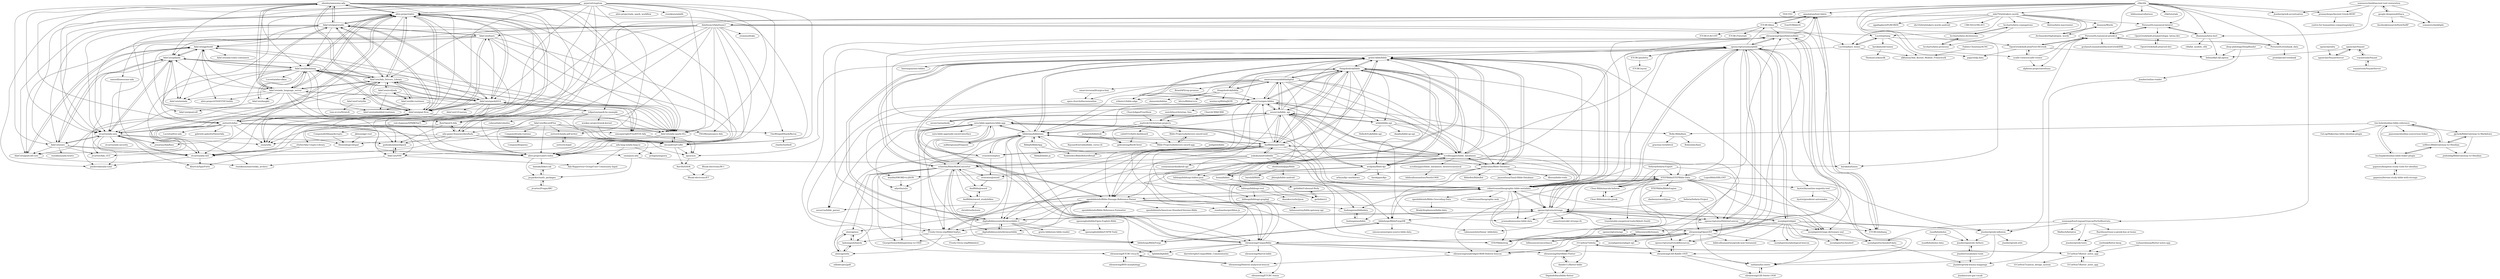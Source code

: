 digraph G {
"ohenley/awesome-ada" -> "alire-project/alire"
"ohenley/awesome-ada" -> "AdaCore/gnatstudio"
"ohenley/awesome-ada" -> "AdaCore/Ada_Drivers_Library"
"ohenley/awesome-ada" -> "AdaCore/ada_language_server"
"ohenley/awesome-ada" -> "zertovitch/hac"
"ohenley/awesome-ada" -> "tofgarion/spark-by-example"
"ohenley/awesome-ada" -> "AdaCore/gnat-llvm"
"ohenley/awesome-ada" -> "AdaCore/ada-spark-rfcs"
"ohenley/awesome-ada" -> "docandrew/CuBit"
"ohenley/awesome-ada" -> "stcarrez/ada-awa"
"ohenley/awesome-ada" -> "AdaCore/libadalang"
"ohenley/awesome-ada" -> "AdaCore/aws"
"ohenley/awesome-ada" -> "AdaCore/gtkada"
"ohenley/awesome-ada" -> "alire-project/alire-index"
"ohenley/awesome-ada" -> "AdaCore/spark2014"
"roshanrahman/flutter-notes-app" -> "31Carlton7/flutter_notes_app" ["e"=1]
"omarciovsena/abibliadigital" -> "thiagobodruk/biblia"
"omarciovsena/abibliadigital" -> "thiagobodruk/bible"
"omarciovsena/abibliadigital" -> "seven1m/bible_api"
"omarciovsena/abibliadigital" -> "seven1m/open-bibles"
"omarciovsena/abibliadigital" -> "rribeiro1/bible-edge"
"omarciovsena/abibliadigital" -> "scrollmapper/bible_databases"
"omarciovsena/abibliadigital" -> "open-church/diaconiaonline"
"omarciovsena/abibliadigital" -> "wldeh/bible-api"
"omarciovsena/abibliadigital" -> "omarciovsena/liturgica-font"
"omarciovsena/abibliadigital" -> "bibletime/bibletime"
"omarciovsena/abibliadigital" -> "aruljohn/Bible-kjv"
"omarciovsena/abibliadigital" -> "AndBible/and-bible"
"omarciovsena/abibliadigital" -> "gratis-bible/bible"
"omarciovsena/abibliadigital" -> "BrasilAPI/cep-promise" ["e"=1]
"omarciovsena/abibliadigital" -> "godlytalias/Bible-Database"
"scrollmapper/bible_databases" -> "godlytalias/Bible-Database"
"scrollmapper/bible_databases" -> "gratis-bible/bible"
"scrollmapper/bible_databases" -> "thiagobodruk/bible"
"scrollmapper/bible_databases" -> "scrollmapper/bible_databases_deuterocanonical"
"scrollmapper/bible_databases" -> "robertrouse/theographic-bible-metadata"
"scrollmapper/bible_databases" -> "seven1m/open-bibles"
"scrollmapper/bible_databases" -> "seven1m/bible_api"
"scrollmapper/bible_databases" -> "AndBible/and-bible"
"scrollmapper/bible_databases" -> "openbibleinfo/Bible-Passage-Reference-Parser"
"scrollmapper/bible_databases" -> "openscriptures/strongs"
"scrollmapper/bible_databases" -> "bibletime/bibletime"
"scrollmapper/bible_databases" -> "aruljohn/Bible-kjv"
"scrollmapper/bible_databases" -> "STEPBible/STEPBible-Data"
"scrollmapper/bible_databases" -> "eliranwong/UniqueBible"
"scrollmapper/bible_databases" -> "openscriptures/morphhb"
"cltk/cltk" -> "cltk/tutorials"
"cltk/cltk" -> "OpenGreekAndLatin/First1KGreek"
"cltk/cltk" -> "PerseusDL/canonical-greekLit"
"cltk/cltk" -> "dbamman/latin-bert"
"cltk/cltk" -> "PerseusDL/canonical-latinLit"
"cltk/cltk" -> "biblissima/collatinus"
"cltk/cltk" -> "pranaydeeps/Ancient-Greek-BERT"
"cltk/cltk" -> "papyri/idp.data"
"cltk/cltk" -> "PerseusDL/treebank_data"
"cltk/cltk" -> "scaife-viewer/scaife-viewer"
"cltk/cltk" -> "seumasjeltzz/LinguaeGraecaePerSeIllustrata"
"cltk/cltk" -> "jtauber/greek-accentuation"
"cltk/cltk" -> "TEIC/TEI" ["e"=1]
"cltk/cltk" -> "mk270/whitakers-words"
"cltk/cltk" -> "annotation/text-fabric"
"alire-project/alire" -> "alire-project/alire-index"
"alire-project/alire" -> "AdaCore/ada_language_server"
"alire-project/alire" -> "AdaCore/Ada_Drivers_Library"
"alire-project/alire" -> "AdaCore/gnat-llvm"
"alire-project/alire" -> "ohenley/awesome-ada"
"alire-project/alire" -> "AdaCore/gnatstudio"
"alire-project/alire" -> "AdaCore/ada-spark-rfcs"
"alire-project/alire" -> "stcarrez/ada-awa"
"alire-project/alire" -> "zertovitch/hac"
"alire-project/alire" -> "AdaCore/libadalang"
"alire-project/alire" -> "stcarrez/ada-util"
"alire-project/alire" -> "ada-game-framework/sdlada"
"alire-project/alire" -> "rod-chapman/SPARKNaCl"
"alire-project/alire" -> "onox/orka"
"alire-project/alire" -> "AdaCore/spark2014"
"thiagobodruk/biblia" -> "thiagobodruk/bible"
"thiagobodruk/biblia" -> "omarciovsena/abibliadigital"
"thiagobodruk/biblia" -> "wesleycsj/BibliaJSON"
"thiagobodruk/biblia" -> "damarals/biblias"
"thiagobodruk/biblia" -> "rribeiro1/bible-edge"
"thiagobodruk/biblia" -> "seven1m/open-bibles"
"thiagobodruk/biblia" -> "blivre/BibliaLivre"
"gratis-bible/bible" -> "openscriptures/morphhb"
"gratis-bible/bible" -> "scrollmapper/bible_databases"
"gratis-bible/bible" -> "robertrouse/theographic-bible-metadata"
"gratis-bible/bible" -> "schierlm/BibleMultiConverter"
"gratis-bible/bible" -> "liudongmiao/bibledata"
"gratis-bible/bible" -> "thiagobodruk/bible"
"gratis-bible/bible" -> "digitalbiblesociety/browserbible-3"
"gratis-bible/bible" -> "openbibleinfo/Bible-Passage-Reference-Parser"
"gratis-bible/bible" -> "honza/bibles"
"gratis-bible/bible" -> "seven1m/open-bibles"
"gratis-bible/bible" -> "bibletime/bibletime"
"gratis-bible/bible" -> "bzerangue/osis-bibles"
"gratis-bible/bible" -> "godlytalias/Bible-Database"
"gratis-bible/bible" -> "AndBible/and-bible"
"gratis-bible/bible" -> "morphgnt/strongs-dictionary-xml"
"getbible/Unbound-Biola" -> "getbible/v2"
"ETCBC/shebanq" -> "annotation/text-fabric"
"tofgarion/spark-by-example" -> "docandrew/CuBit"
"tofgarion/spark-by-example" -> "rod-chapman/SPARKNaCl"
"tofgarion/spark-by-example" -> "AdaCore/ada-spark-rfcs"
"tofgarion/spark-by-example" -> "cubesatlab/cubedos"
"tofgarion/spark-by-example" -> "wookey-project/ewok-kernel"
"tofgarion/spark-by-example" -> "alire-project/alire-index"
"tofgarion/spark-by-example" -> "AdaCore/spark2014"
"eliranwong/UniqueBible" -> "eliranwong/OpenHebrewBible"
"eliranwong/UniqueBible" -> "eliranwong/OpenGNT"
"eliranwong/UniqueBible" -> "eliranwong/unabridged-BDB-Hebrew-lexicon"
"eliranwong/UniqueBible" -> "eliranwong/LXX-Rahlfs-1935"
"eliranwong/UniqueBible" -> "eliranwong/Marvel.bible"
"eliranwong/UniqueBible" -> "eliranwong/DartBible-Flutter"
"eliranwong/UniqueBible" -> "STEPBible/STEPBible-Data"
"eliranwong/UniqueBible" -> "bpbible/bpbible"
"eliranwong/UniqueBible" -> "eliranwong/ETCBC-recycle"
"eliranwong/UniqueBible" -> "ezra-bible-app/ezra-bible-app"
"eliranwong/UniqueBible" -> "darrelwright/UniqueBible_Commentaries"
"eliranwong/UniqueBible" -> "eliranwong/ETCBC-remix"
"ada-game-framework/sdlada" -> "flyx/OpenGLAda"
"ada-game-framework/sdlada" -> "stcarrez/ada-util"
"ada-game-framework/sdlada" -> "godunko/adawebpack"
"ada-game-framework/sdlada" -> "onox/json-ada"
"ada-game-framework/sdlada" -> "alire-project/alire"
"ada-game-framework/sdlada" -> "ajxs/cxos"
"ada-game-framework/sdlada" -> "docandrew/CuBit"
"ada-game-framework/sdlada" -> "onox/orka"
"scaife-viewer/scaife-viewer" -> "OpenGreekAndLatin/First1KGreek"
"scaife-viewer/scaife-viewer" -> "PerseusDL/canonical-greekLit"
"scaife-viewer/scaife-viewer" -> "alpheios-project/arethusa"
"seumasjeltzz/LinguaeGraecaePerSeIllustrata" -> "Mallioch/hetairos"
"seumasjeltzz/LinguaeGraecaePerSeIllustrata" -> "jtauber/greek-texts"
"seumasjeltzz/LinguaeGraecaePerSeIllustrata" -> "jtauber/greek-inflexion"
"seumasjeltzz/LinguaeGraecaePerSeIllustrata" -> "fhardison/rouse-a-greek-boy-at-home"
"seumasjeltzz/LinguaeGraecaePerSeIllustrata" -> "morphgnt/tischendorf-data"
"honza/bibles" -> "gratis-bible/bible"
"honza/bibles" -> "liudongmiao/bibledata"
"honza/bibles" -> "getbible/Unbound-Biola"
"seven1m/onebody" -> "seven1m/bible_api" ["e"=1]
"seven1m/onebody" -> "seven1m/open-bibles" ["e"=1]
"liudongmiao/bibledata" -> "liudongmiao/bible"
"Freely-Given-org/BibleOrgSys" -> "Freely-Given-org/Biblelator"
"Freely-Given-org/BibleOrgSys" -> "kahunapule/haiola"
"Freely-Given-org/BibleOrgSys" -> "ubsicap/usfm"
"Freely-Given-org/BibleOrgSys" -> "robertrouse/theographic-bible-metadata"
"STEPBible/BibleEngine" -> "STEPBible/step"
"STEPBible/BibleEngine" -> "danbenn/sword2json"
"jtauber/apostolic-fathers" -> "jtauber/vocabulary-tools"
"AdaCore/gnatcoll-core" -> "AdaCore/gprbuild"
"AdaCore/gnatcoll-core" -> "reznikmm/matreshka_archive"
"Componolit/ada-runtime" -> "Componolit/gneiss"
"AdaCore/ada-spark-rfcs" -> "docandrew/CuBit"
"AdaCore/ada-spark-rfcs" -> "alire-project/alire-index"
"morphgnt/sblgnt" -> "morphgnt/strongs-dictionary-xml"
"morphgnt/sblgnt" -> "openscriptures/morphhb"
"morphgnt/sblgnt" -> "morphgnt/morphological-lexicon"
"morphgnt/sblgnt" -> "morphgnt/tischendorf"
"morphgnt/sblgnt" -> "jtauber/greek-inflexion"
"morphgnt/sblgnt" -> "billmounce/dictionary"
"morphgnt/sblgnt" -> "biblicalhumanities/greek-new-testament"
"morphgnt/sblgnt" -> "eliranwong/OpenGNT"
"morphgnt/sblgnt" -> "jtauber/apostolic-fathers"
"morphgnt/sblgnt" -> "openscriptures/strongs"
"morphgnt/sblgnt" -> "morphgnt/tischendorf-data"
"morphgnt/sblgnt" -> "nathans/lxx-swete"
"Lucretia/tamp" -> "Lucretia/bare_bones"
"Lucretia/tamp" -> "karakalo/lumen"
"Lucretia/tamp" -> "alkhimey/Ada_Kernel_Module_Framework"
"Lucretia/tamp" -> "karakalo/old-lumen"
"STEPBible/STEPBible-Data" -> "STEPBible/step"
"STEPBible/STEPBible-Data" -> "Clear-Bible/macula-hebrew"
"STEPBible/STEPBible-Data" -> "STEPBible/BibleEngine"
"STEPBible/STEPBible-Data" -> "ETCBC/shebanq"
"STEPBible/STEPBible-Data" -> "eliranwong/OpenHebrewBible"
"STEPBible/STEPBible-Data" -> "robertrouse/theographic-bible-metadata"
"STEPBible/STEPBible-Data" -> "eliranwong/OpenGNT"
"STEPBible/STEPBible-Data" -> "eliranwong/unabridged-BDB-Hebrew-lexicon"
"STEPBible/STEPBible-Data" -> "translatable-exegetical-tools/Abbott-Smith"
"STEPBible/STEPBible-Data" -> "morphgnt/strongs-dictionary-xml"
"STEPBible/STEPBible-Data" -> "jcuenod/awesome-bible-data"
"STEPBible/STEPBible-Data" -> "byztxt/byzantine-majority-text"
"wasdin/SWORD-to-JSON" -> "adyeths/u2o"
"eliranwong/OpenGNT" -> "eliranwong/OpenHebrewBible"
"eliranwong/OpenGNT" -> "eliranwong/LXX-Rahlfs-1935"
"eliranwong/OpenGNT" -> "eliranwong/unabridged-BDB-Hebrew-lexicon"
"eliranwong/OpenGNT" -> "openscriptures/GreekResources"
"eliranwong/OpenGNT" -> "eliranwong/UniqueBible"
"eliranwong/OpenGNT" -> "biblicalhumanities/greek-new-testament"
"eliranwong/OpenGNT" -> "morphgnt/morphgnt-api"
"eliranwong/OpenGNT" -> "morphgnt/morphological-lexicon"
"eliranwong/OpenGNT" -> "STEPBible/step"
"eliranwong/OpenGNT" -> "nathans/lxx-swete"
"eliranwong/OpenHebrewBible" -> "eliranwong/OpenGNT"
"eliranwong/OpenHebrewBible" -> "eliranwong/unabridged-BDB-Hebrew-lexicon"
"eliranwong/OpenHebrewBible" -> "eliranwong/LXX-Rahlfs-1935"
"eliranwong/OpenHebrewBible" -> "openscriptures/morphhb"
"eliranwong/OpenHebrewBible" -> "annotation/text-fabric"
"eliranwong/OpenHebrewBible" -> "eliranwong/ETCBC-recycle"
"BibleJS/BibleApp" -> "bibletime/bibletime"
"BibleJS/BibleApp" -> "BibleJS/bible.js"
"BibleJS/BibleApp" -> "funbeedev/BibleBeforeBread"
"AdaCore/RecordFlux" -> "TNO/Renaissance-Ada"
"AdaCore/RecordFlux" -> "AdaCore/ada-spark-rfcs"
"AdaCore/RecordFlux" -> "alire-project/alire-index"
"AdaCore/RecordFlux" -> "HeisenbugLtd/spat"
"AdaCore/RecordFlux" -> "Componolit/ada-runtime"
"AdaCore/RecordFlux" -> "zertovitch/ada-pdf-writer"
"AdaCore/RecordFlux" -> "docandrew/CuBit"
"wookey-project/ewok-kernel" -> "ajxs/cxos"
"ajxs/cxos" -> "RavSS/HAVK"
"ETCBC/bhsa" -> "annotation/text-fabric"
"ETCBC/bhsa" -> "ETCBC/shebanq"
"ETCBC/bhsa" -> "eliranwong/OpenHebrewBible"
"ETCBC/bhsa" -> "ETCBC/CACCHT"
"ETCBC/bhsa" -> "ETCBC/Tutorials"
"digitalbiblesociety/browserbible-3" -> "digitalbiblesociety/browserbible"
"digitalbiblesociety/browserbible-3" -> "schierlm/BibleMultiConverter"
"digitalbiblesociety/browserbible-3" -> "openscriptures/strongs"
"digitalbiblesociety/browserbible-3" -> "Freely-Given-org/BibleOrgSys"
"digitalbiblesociety/browserbible-3" -> "gratis-bible/bible"
"digitalbiblesociety/browserbible-3" -> "openenglishbible/USFM-Tools"
"digitalbiblesociety/browserbible-3" -> "openscriptures/morphhb"
"digitalbiblesociety/browserbible-3" -> "bibleforge/BibleForge"
"digitalbiblesociety/browserbible-3" -> "gratis-bible/osis-bible-reader"
"ezra-bible-app/ezra-bible-app" -> "crosswire/xiphos"
"ezra-bible-app/ezra-bible-app" -> "bibletime/bibletime"
"ezra-bible-app/ezra-bible-app" -> "bpbible/bpbible"
"ezra-bible-app/ezra-bible-app" -> "eliranwong/UniqueBible"
"ezra-bible-app/ezra-bible-app" -> "STEPBible/step"
"ezra-bible-app/ezra-bible-app" -> "ezra-bible-app/node-sword-interface"
"ezra-bible-app/ezra-bible-app" -> "AndBible/and-bible"
"ezra-bible-app/ezra-bible-app" -> "mdbergmann/Eloquent"
"ezra-bible-app/ezra-bible-app" -> "adyeths/u2o"
"ezra-bible-app/ezra-bible-app" -> "schierlm/BibleMultiConverter"
"ezra-bible-app/ezra-bible-app" -> "robertrouse/theographic-bible-metadata"
"ezra-bible-app/ezra-bible-app" -> "digitalbiblesociety/browserbible"
"ezra-bible-app/ezra-bible-app" -> "Bible-Projects/believers-sword-app"
"dander11/flutter-bible" -> "Digolodollarz/bible-flutter"
"dander11/flutter-bible" -> "eliranwong/DartBible-Flutter"
"scrollmapper/bible_databases_deuterocanonical" -> "biblicalhumanities/Nestle1904"
"alire-project/alire-index" -> "damaki/libkeccak"
"alire-project/alire-index" -> "jscparker/math_packages"
"RavSS/HAVK" -> "Blunk-electronic/ET"
"AdaCore/learn" -> "AdaCore/gnatcoll-core"
"AdaCore/learn" -> "AdaCore/gnat-llvm"
"AdaCore/learn" -> "docandrew/CuBit"
"AdaCore/learn" -> "AdaCore/gnatstudio"
"AdaCore/learn" -> "alire-project/alire-index"
"AdaCore/learn" -> "AdaCore/gprbuild"
"AdaCore/learn" -> "AdaCore/ada-spark-rfcs"
"AdaCore/learn" -> "stcarrez/ada-awa"
"omarciovsena/liturgica-font" -> "open-church/diaconiaonline"
"eliranwong/Marvel.bible" -> "eliranwong/Hebrew-analytical-lexicon"
"AndBible/jsword" -> "AndBible/sword_studybibles"
"OpenGreekAndLatin/csel-dev" -> "OpenGreekAndLatin/patrologia_latina-dev"
"eliranwong/unabridged-BDB-Hebrew-lexicon" -> "eliranwong/Hebrew-analytical-lexicon"
"jtauber/vocabulary-tools" -> "jtauber/apostolic-fathers"
"jtauber/vocabulary-tools" -> "jtauber/greek-lemma-mappings"
"billmounce/dictionary" -> "billmounce/concordance"
"ETCBC/peshitta" -> "ETCBC/syrnt"
"jscparker/math_packages" -> "damaki/libkeccak"
"jscparker/math_packages" -> "jrcarter/PragmARC"
"billmounce/concordance" -> "billmounce/dictionary"
"karakalo/old-lumen" -> "ThomasLocke/yolk"
"Componolit/libsparkcrypto" -> "HeisenbugLtd/spat"
"Sefaria/Sefaria-Project" -> "openscriptures/strongs" ["e"=1]
"Sefaria/Sefaria-Project" -> "openscriptures/HebrewLexicon" ["e"=1]
"seven1m/bible_api" -> "seven1m/open-bibles"
"seven1m/bible_api" -> "wldeh/bible-api"
"seven1m/bible_api" -> "thiagobodruk/bible"
"seven1m/bible_api" -> "omarciovsena/abibliadigital"
"seven1m/bible_api" -> "scrollmapper/bible_databases"
"seven1m/bible_api" -> "aruljohn/Bible-kjv"
"seven1m/bible_api" -> "gratis-bible/bible"
"seven1m/bible_api" -> "bibletime/bibletime"
"seven1m/bible_api" -> "AndBible/and-bible"
"seven1m/bible_api" -> "openbibleinfo/Bible-Passage-Reference-Parser"
"seven1m/bible_api" -> "seven1m/onebody" ["e"=1]
"seven1m/bible_api" -> "seven1m/bible_parser"
"seven1m/bible_api" -> "godlytalias/Bible-Database"
"seven1m/bible_api" -> "ezra-bible-app/ezra-bible-app"
"seven1m/bible_api" -> "getbible/v2"
"OpenGreekAndLatin/patrologia_latina-dev" -> "OpenGreekAndLatin/csel-dev"
"AdaCore/VSS" -> "reznikmm/matreshka_archive"
"AdaCore/VSS" -> "godunko/adawebpack"
"AdaCore/VSS" -> "Ada-Rapporteur-Group/User-Community-Input"
"bibletime/bibletime" -> "crosswire/xiphos"
"bibletime/bibletime" -> "AndBible/and-bible"
"bibletime/bibletime" -> "ezra-bible-app/ezra-bible-app"
"bibletime/bibletime" -> "gratis-bible/bible"
"bibletime/bibletime" -> "mdbergmann/Eloquent"
"bibletime/bibletime" -> "bpbible/bpbible"
"bibletime/bibletime" -> "digitalbiblesociety/browserbible-3"
"bibletime/bibletime" -> "robertrouse/theographic-bible-metadata"
"bibletime/bibletime" -> "Freely-Given-org/BibleOrgSys"
"bibletime/bibletime" -> "BibleJS/BibleApp"
"bibletime/bibletime" -> "eliranwong/UniqueBible"
"bibletime/bibletime" -> "Bible-Projects/believers-sword-app"
"bibletime/bibletime" -> "openscriptures/morphhb"
"bibletime/bibletime" -> "bibleforge/BibleForge"
"bibletime/bibletime" -> "schierlm/BibleMultiConverter"
"openbibleinfo/Bible-Passage-Reference-Parser" -> "openbibleinfo/Bible-Reference-Formatter"
"openbibleinfo/Bible-Passage-Reference-Parser" -> "Freely-Given-org/BibleOrgSys"
"openbibleinfo/Bible-Passage-Reference-Parser" -> "digitalbiblesociety/browserbible"
"openbibleinfo/Bible-Passage-Reference-Parser" -> "liudongmiao/bibledata"
"openbibleinfo/Bible-Passage-Reference-Parser" -> "seven1m/bible_parser"
"openbibleinfo/Bible-Passage-Reference-Parser" -> "STEPBible/step"
"openbibleinfo/Bible-Passage-Reference-Parser" -> "gratis-bible/bible"
"openbibleinfo/Bible-Passage-Reference-Parser" -> "robertrouse/theographic-bible-metadata"
"openbibleinfo/Bible-Passage-Reference-Parser" -> "openbibleinfo/American-Standard-Version-Bible"
"openbibleinfo/Bible-Passage-Reference-Parser" -> "digitalbiblesociety/browserbible-3"
"openbibleinfo/Bible-Passage-Reference-Parser" -> "renehamburger/blinx.js"
"openbibleinfo/Bible-Passage-Reference-Parser" -> "openscriptures/strongs"
"openbibleinfo/Bible-Passage-Reference-Parser" -> "eliranwong/UniqueBible"
"openbibleinfo/Bible-Passage-Reference-Parser" -> "ubsicap/usx"
"AndBible/and-bible" -> "bibletime/bibletime"
"AndBible/and-bible" -> "yukuku/androidbible"
"AndBible/and-bible" -> "ezra-bible-app/ezra-bible-app"
"AndBible/and-bible" -> "gratis-bible/bible"
"AndBible/and-bible" -> "crosswire/xiphos"
"AndBible/and-bible" -> "scrollmapper/bible_databases"
"AndBible/and-bible" -> "crosswire/jsword"
"AndBible/and-bible" -> "thiagobodruk/bible"
"AndBible/and-bible" -> "digitalbiblesociety/browserbible-3"
"AndBible/and-bible" -> "schierlm/BibleMultiConverter"
"AndBible/and-bible" -> "robertrouse/theographic-bible-metadata"
"AndBible/and-bible" -> "seven1m/bible_api"
"AndBible/and-bible" -> "seven1m/open-bibles"
"AndBible/and-bible" -> "eliranwong/UniqueBible"
"AndBible/and-bible" -> "openbibleinfo/Bible-Passage-Reference-Parser"
"AdaCore/gnat-llvm" -> "godunko/adawebpack"
"AdaCore/gnat-llvm" -> "AdaCore/ada-spark-rfcs"
"AdaCore/gnat-llvm" -> "alire-project/alire"
"AdaCore/gnat-llvm" -> "docandrew/CuBit"
"AdaCore/gnat-llvm" -> "AdaCore/Ada_Drivers_Library"
"AdaCore/gnat-llvm" -> "stcarrez/ada-util"
"AdaCore/gnat-llvm" -> "AdaCore/libadalang"
"AdaCore/gnat-llvm" -> "onox/orka"
"AdaCore/gnat-llvm" -> "stcarrez/ada-awa"
"AdaCore/gnat-llvm" -> "zertovitch/hac"
"AdaCore/gnat-llvm" -> "alire-project/alire-index"
"AdaCore/gnat-llvm" -> "AdaCore/learn"
"AdaCore/gnat-llvm" -> "AdaCore/gnatstudio"
"AdaCore/gnat-llvm" -> "AdaCore/gtkada"
"AdaCore/gnat-llvm" -> "AdaCore/gnatcoll-core"
"docandrew/CuBit" -> "ajxs/cxos"
"docandrew/CuBit" -> "AdaCore/ada-spark-rfcs"
"docandrew/CuBit" -> "alire-project/alire-index"
"docandrew/CuBit" -> "RavSS/HAVK"
"jgclark/BibleGateway-to-Markdown" -> "selfire1/BibleGateway-to-Obsidian"
"jgclark/BibleGateway-to-Markdown" -> "joebuhlig/BibleGateway-to-Obsidian"
"dsanson/Words" -> "ArchimedesDigital/open_words"
"sgsinclair/Voyant" -> "sgsinclair/VoyantServer"
"sgsinclair/Voyant" -> "voyanttools/Voyant"
"sgsinclair/Voyant" -> "helmadik/LSJLogeion"
"ArchimedesDigital/open_words" -> "dsanson/Words"
"xinthink/flutter-keep" -> "31Carlton7/flutter_notes_app" ["e"=1]
"digitalbiblesociety/browserbible" -> "digitalbiblesociety/browserbible-3"
"digitalbiblesociety/browserbible" -> "bibleforge/BibleForge"
"digitalbiblesociety/browserbible" -> "GeorgeDewar/biblegateway-to-OSIS"
"bibleapi/bibleapi-bibles-json" -> "bibleapi/bibleapi-rest"
"bibleapi/bibleapi-bibles-json" -> "bibleapi/bibleapi-graphql"
"sgsinclair/VoyantServer" -> "sgsinclair/Voyant"
"getbible/v2" -> "getbible/Unbound-Biola"
"aruljohn/Bible-kjv" -> "thiagobodruk/bible"
"aruljohn/Bible-kjv" -> "farskipper/kjv"
"aruljohn/Bible-kjv" -> "bibleapi/bibleapi-bibles-json"
"aruljohn/Bible-kjv" -> "scrollmapper/bible_databases"
"aruljohn/Bible-kjv" -> "arleym/kjv-markdown"
"aruljohn/Bible-kjv" -> "honza/bibles"
"aruljohn/Bible-kjv" -> "seven1m/bible_api"
"PerseusDL/treebank_data" -> "PerseusDL/canonical-greekLit"
"PerseusDL/treebank_data" -> "proiel/proiel-treebank"
"fhardison/rouse-a-greek-boy-at-home" -> "jtauber/greek-texts"
"rod-chapman/SPARKNaCl" -> "HeisenbugLtd/spat"
"rod-chapman/SPARKNaCl" -> "alire-project/alire-index"
"rod-chapman/SPARKNaCl" -> "Componolit/libsparkcrypto"
"sgsinclair/alta" -> "sgsinclair/VoyantServer" ["e"=1]
"zertovitch/hac" -> "OneWingedShark/Byron"
"zertovitch/hac" -> "Lucretia/free-ada"
"zertovitch/hac" -> "docandrew/CuBit"
"zertovitch/hac" -> "onox/orka"
"zertovitch/hac" -> "AdaCore/gnat-llvm"
"zertovitch/hac" -> "alire-project/alire-index"
"zertovitch/hac" -> "alire-project/alire"
"zertovitch/hac" -> "jrcarter/Ada_GUI"
"zertovitch/hac" -> "AdaCore/ada-spark-rfcs"
"zertovitch/hac" -> "stcarrez/ada-awa"
"zertovitch/hac" -> "gabriele-galeotti/SweetAda"
"zertovitch/hac" -> "simonjwright/FreeRTOS-Ada"
"zertovitch/hac" -> "reznikmm/matreshka_archive"
"zertovitch/hac" -> "jrmarino/AdaBase"
"stcarrez/ada-util" -> "stcarrez/ada-awa"
"stcarrez/ada-util" -> "pmderodat/ada-toml"
"stcarrez/ada-util" -> "kburtch/SparForte"
"stcarrez/ada-awa" -> "stcarrez/ada-util"
"stcarrez/ada-awa" -> "stcarrez/ada-security"
"stcarrez/ada-awa" -> "pmderodat/ada-toml"
"stcarrez/ada-awa" -> "onox/orka"
"stcarrez/ada-awa" -> "AdaCore/aws"
"stcarrez/ada-awa" -> "jrcarter/Ada_GUI"
"stcarrez/ada-awa" -> "kburtch/SparForte"
"stcarrez/ada-awa" -> "jrmarino/AdaBase"
"stcarrez/ada-awa" -> "godunko/adawebpack"
"stcarrez/ada-awa" -> "AdaCore/gtkada"
"bibleapi/bibleapi-rest" -> "bibleapi/bibleapi-graphql"
"bibleapi/bibleapi-rest" -> "rkazakov/usfm2json"
"zertovitch/ada-pdf-writer" -> "zertovitch/gid"
"zertovitch/gid" -> "zertovitch/ada-pdf-writer"
"godunko/adawebpack" -> "AdaCore/VSS"
"cforler/Ada-Crypto-Library" -> "stcarrez/ada-util"
"cforler/Ada-Crypto-Library" -> "kburtch/SparForte"
"sommerschield/ancient-text-restoration" -> "dbamman/latin-bert"
"sommerschield/ancient-text-restoration" -> "jtauber/greek-accentuation"
"sommerschield/ancient-text-restoration" -> "sommerschield/iphi"
"sommerschield/ancient-text-restoration" -> "google-deepmind/ithaca"
"sommerschield/ancient-text-restoration" -> "pranaydeeps/Ancient-Greek-BERT"
"eliranwong/DartBible-Flutter" -> "dander11/flutter-bible"
"eliranwong/DartBible-Flutter" -> "Digolodollarz/bible-flutter"
"joshpetit/biblehub" -> "gideontong/Bot4Christ"
"joshpetit/biblehub" -> "RaynardGerraldo/bible_verse-cli"
"dbamman/latin-bert" -> "PerseusDL/canonical-latinLit"
"dbamman/latin-bert" -> "cltk/lat_models_cltk"
"dbamman/latin-bert" -> "helmadik/LSJLogeion"
"seven1m/open-bibles" -> "seven1m/bible_api"
"seven1m/open-bibles" -> "seven1m/bible_parser"
"seven1m/open-bibles" -> "gratis-bible/bible"
"seven1m/open-bibles" -> "scrollmapper/bible_databases"
"seven1m/open-bibles" -> "openbibleinfo/Bible-Passage-Reference-Parser"
"seven1m/open-bibles" -> "meichthys/christian_foss"
"seven1m/open-bibles" -> "eliranwong/UniqueBible"
"seven1m/open-bibles" -> "robertrouse/theographic-bible-metadata"
"seven1m/open-bibles" -> "thiagobodruk/bible"
"seven1m/open-bibles" -> "jcuenod/awesome-bible-data"
"seven1m/open-bibles" -> "omarciovsena/abibliadigital"
"seven1m/open-bibles" -> "wasdin/SWORD-to-JSON"
"seven1m/open-bibles" -> "getbible/v2"
"seven1m/open-bibles" -> "bibletime/bibletime"
"seven1m/open-bibles" -> "Freely-Given-org/BibleOrgSys"
"voyanttools/VoyantServer" -> "voyanttools/Voyant"
"ChurchCRM/CRM" -> "mattrob33/christian-projects" ["e"=1]
"PerseusDL/canonical-greekLit" -> "OpenGreekAndLatin/First1KGreek"
"PerseusDL/canonical-greekLit" -> "PerseusDL/canonical-latinLit"
"PerseusDL/canonical-greekLit" -> "PerseusDL/treebank_data"
"PerseusDL/canonical-greekLit" -> "jtauber/greek-inflexion"
"PerseusDL/canonical-greekLit" -> "gcelano/LemmatizedAncientGreekXML"
"PerseusDL/canonical-greekLit" -> "alpheios-project/arethusa"
"selfire1/BibleGateway-to-Obsidian" -> "jgclark/BibleGateway-to-Markdown"
"selfire1/BibleGateway-to-Obsidian" -> "kuchejak/obsidian-bible-linker-plugin"
"selfire1/BibleGateway-to-Obsidian" -> "tim-hub/obsidian-bible-reference"
"selfire1/BibleGateway-to-Obsidian" -> "joebuhlig/BibleGateway-to-Obsidian"
"ChurchApps/FreeShow" -> "mattrob33/christian-projects" ["e"=1]
"schierlm/BibleMultiConverter" -> "kahunapule/haiola"
"schierlm/BibleMultiConverter" -> "crosswire/jsword"
"schierlm/BibleMultiConverter" -> "GeorgeDewar/biblegateway-to-OSIS"
"schierlm/BibleMultiConverter" -> "adyeths/u2o"
"schierlm/BibleMultiConverter" -> "digitalbiblesociety/browserbible-3"
"schierlm/BibleMultiConverter" -> "ubsicap/usx"
"schierlm/BibleMultiConverter" -> "ubsicap/usfm"
"schierlm/BibleMultiConverter" -> "Freely-Given-org/BibleOrgSys"
"schierlm/BibleMultiConverter" -> "gratis-bible/bible"
"schierlm/BibleMultiConverter" -> "AndBible/jsword"
"schierlm/BibleMultiConverter" -> "STEPBible/STEPBible-Data"
"schierlm/BibleMultiConverter" -> "AndBible/sword_studybibles"
"voyanttools/Voyant" -> "voyanttools/VoyantServer"
"voyanttools/Voyant" -> "sgsinclair/Voyant"
"31Carlton7/elisha" -> "dander11/flutter-bible"
"31Carlton7/elisha" -> "eliranwong/DartBible-Flutter"
"31Carlton7/elisha" -> "31Carlton7/flutter_notes_app"
"pyjarrett/septum" -> "alire-project/alire"
"pyjarrett/septum" -> "alire-project/ada_spark_workflow"
"pyjarrett/septum" -> "alire-project/alire-index"
"pyjarrett/septum" -> "stcarrez/ada-util"
"pyjarrett/septum" -> "AdaCore/ada-spark-rfcs"
"pyjarrett/septum" -> "zertovitch/hac"
"pyjarrett/septum" -> "AdaCore/gnat-llvm"
"pyjarrett/septum" -> "onox/orka"
"pyjarrett/septum" -> "zertovitch/ada-pdf-writer"
"pyjarrett/septum" -> "pmderodat/ada-toml"
"pyjarrett/septum" -> "docandrew/CuBit"
"pyjarrett/septum" -> "stcarrez/ada-awa"
"pyjarrett/septum" -> "reznikmm/adalib"
"pyjarrett/septum" -> "ada-game-framework/sdlada"
"pyjarrett/septum" -> "TNO/Renaissance-Ada"
"mk270/whitakers-words" -> "ArchimedesDigital/open_words"
"mk270/whitakers-words" -> "dsanson/Words"
"mk270/whitakers-words" -> "sjgallagher2/PyWORDS"
"mk270/whitakers-words" -> "Lucretia/tamp"
"mk270/whitakers-words" -> "ids1024/whitakers-words-android"
"mk270/whitakers-words" -> "flyx/OpenGLAda"
"mk270/whitakers-words" -> "CIRCSE/LEMLAT3"
"mk270/whitakers-words" -> "Alatius/latin-macronizer"
"mk270/whitakers-words" -> "AdaDoom3/AdaDoom3"
"mk270/whitakers-words" -> "bccharts/latin-conjugations"
"mk270/whitakers-words" -> "PerseusDL/canonical-latinLit"
"mk270/whitakers-words" -> "Lucretia/bare_bones"
"mk270/whitakers-words" -> "stcarrez/ada-util"
"Bible-Projects/believers-sword-app" -> "Bible-Projects/believers-sword-next"
"flyx/OpenGLAda" -> "godunko/adawebpack"
"flyx/OpenGLAda" -> "ada-game-framework/sdlada"
"flyx/OpenGLAda" -> "onox/orka"
"robertrouse/theographic-bible-metadata" -> "Freely-Given-org/BibleOrgSys"
"robertrouse/theographic-bible-metadata" -> "robertrouse/theographic-web"
"robertrouse/theographic-bible-metadata" -> "STEPBible/STEPBible-Data"
"robertrouse/theographic-bible-metadata" -> "openscriptures/strongs"
"robertrouse/theographic-bible-metadata" -> "gratis-bible/bible"
"robertrouse/theographic-bible-metadata" -> "bibleforge/BibleForgeDB"
"robertrouse/theographic-bible-metadata" -> "STEPBible/step"
"robertrouse/theographic-bible-metadata" -> "openbibleinfo/Bible-Geocoding-Data"
"robertrouse/theographic-bible-metadata" -> "openscriptures/HebrewLexicon"
"robertrouse/theographic-bible-metadata" -> "openscriptures/morphhb"
"robertrouse/theographic-bible-metadata" -> "openbibleinfo/Bible-Passage-Reference-Parser"
"robertrouse/theographic-bible-metadata" -> "eliranwong/OpenGNT"
"robertrouse/theographic-bible-metadata" -> "schierlm/BibleMultiConverter"
"robertrouse/theographic-bible-metadata" -> "eliranwong/OpenHebrewBible"
"robertrouse/theographic-bible-metadata" -> "jcuenod/awesome-bible-data"
"31Carlton7/flutter_news_app" -> "31Carlton7/flutter_notes_app"
"31Carlton7/flutter_notes_app" -> "31Carlton7/flutter_news_app"
"31Carlton7/flutter_notes_app" -> "31Carlton7/elisha"
"31Carlton7/flutter_notes_app" -> "31Carlton7/canton_design_system"
"PerseusDL/canonical-latinLit" -> "PerseusDL/canonical-greekLit"
"PerseusDL/canonical-latinLit" -> "OpenGreekAndLatin/patrologia_latina-dev"
"PerseusDL/canonical-latinLit" -> "dbamman/latin-bert"
"joshpetit/bible" -> "funbeedev/BibleBeforeBread"
"crosswire/jsword" -> "AndBible/jsword"
"kahunapule/haiola" -> "ubsicap/usfm"
"kahunapule/haiola" -> "ubsicap/usx"
"AndBible/sword_studybibles" -> "AndBible/jsword"
"AndBible/sword_studybibles" -> "chrislit/usfm2osis"
"openscriptures/morphhb" -> "openscriptures/HebrewLexicon"
"openscriptures/morphhb" -> "eliranwong/OpenHebrewBible"
"openscriptures/morphhb" -> "openscriptures/strongs"
"openscriptures/morphhb" -> "morphgnt/strongs-dictionary-xml"
"openscriptures/morphhb" -> "openscriptures/GreekResources"
"openscriptures/morphhb" -> "morphgnt/sblgnt"
"openscriptures/morphhb" -> "ETCBC/bhsa"
"openscriptures/morphhb" -> "eliranwong/OpenGNT"
"openscriptures/morphhb" -> "annotation/text-fabric"
"openscriptures/morphhb" -> "bibleforge/BibleForgeDB"
"openscriptures/morphhb" -> "eliranwong/unabridged-BDB-Hebrew-lexicon"
"openscriptures/morphhb" -> "gratis-bible/bible"
"openscriptures/morphhb" -> "byztxt/byzantine-majority-text"
"openscriptures/morphhb" -> "STEPBible/STEPBible-Data"
"openscriptures/morphhb" -> "ETCBC/peshitta"
"thiagobodruk/bible" -> "thiagobodruk/biblia"
"thiagobodruk/bible" -> "aruljohn/Bible-kjv"
"thiagobodruk/bible" -> "scrollmapper/bible_databases"
"thiagobodruk/bible" -> "gratis-bible/bible"
"thiagobodruk/bible" -> "omarciovsena/abibliadigital"
"thiagobodruk/bible" -> "seven1m/bible_api"
"thiagobodruk/bible" -> "seven1m/open-bibles"
"thiagobodruk/bible" -> "godlytalias/Bible-Database"
"thiagobodruk/bible" -> "AndBible/and-bible"
"thiagobodruk/bible" -> "bibleapi/bibleapi-bibles-json"
"thiagobodruk/bible" -> "honza/bibles"
"thiagobodruk/bible" -> "robertrouse/theographic-bible-metadata"
"thiagobodruk/bible" -> "wldeh/bible-api"
"thiagobodruk/bible" -> "openbibleinfo/Bible-Passage-Reference-Parser"
"thiagobodruk/bible" -> "bibletime/bibletime"
"Sefaria/Sefaria-Export" -> "openscriptures/strongs" ["e"=1]
"Sefaria/Sefaria-Export" -> "Clear-Bible/macula-hebrew" ["e"=1]
"Sefaria/Sefaria-Export" -> "openscriptures/HebrewLexicon" ["e"=1]
"Sefaria/Sefaria-Export" -> "STEPBible/STEPBible-Data" ["e"=1]
"obedtandadjaja/Bible" -> "barnhill/Bible"
"obedtandadjaja/Bible" -> "jblough/bible-android"
"google-deepmind/ithaca" -> "sommerschield/ancient-text-restoration"
"google-deepmind/ithaca" -> "sommerschield/iphi"
"google-deepmind/ithaca" -> "facebookresearch/StyleNeRF" ["e"=1]
"mattrob33/christian-projects" -> "meichthys/christian_foss"
"mattrob33/christian-projects" -> "joshpetit/biblehub"
"mattrob33/christian-projects" -> "Bible-Projects/believers-sword-next"
"mattrob33/christian-projects" -> "gideontong/Bot4Christ"
"mattrob33/christian-projects" -> "caleb531/faith-dashboard"
"godlytalias/Bible-Database" -> "scrollmapper/bible_databases"
"godlytalias/Bible-Database" -> "bibleforge/BibleForgeDB"
"godlytalias/Bible-Database" -> "gratis-bible/bible"
"godlytalias/Bible-Database" -> "robertrouse/theographic-bible-metadata"
"godlytalias/Bible-Database" -> "BibleBot/BibleBot"
"godlytalias/Bible-Database" -> "wasdin/SWORD-to-JSON"
"godlytalias/Bible-Database" -> "thiagobodruk/bible"
"godlytalias/Bible-Database" -> "jayarathina/Tamil-Bible-Database"
"godlytalias/Bible-Database" -> "dborza/bible-tools"
"godlytalias/Bible-Database" -> "bibleforge/BibleForge"
"Lucretia/bare_bones" -> "Lucretia/tamp"
"Lucretia/bare_bones" -> "ajxs/cxos"
"Lucretia/bare_bones" -> "alkhimey/Ada_Kernel_Module_Framework"
"Lucretia/bare_bones" -> "karakalo/lumen"
"liudongmiao/bible" -> "liudongmiao/bibledata"
"ryanfb/loebolus" -> "ryanfb/loebolus-data"
"ryanfb/loebolus" -> "jtauber/apostolic-fathers"
"pranaydeeps/Ancient-Greek-BERT" -> "centre-for-humanities-computing/odyCy"
"tim-hub/obsidian-bible-reference" -> "kuchejak/obsidian-bible-linker-plugin"
"tim-hub/obsidian-bible-reference" -> "selfire1/BibleGateway-to-Obsidian"
"tim-hub/obsidian-bible-reference" -> "Bolls-Bible/bain"
"tim-hub/obsidian-bible-reference" -> "GsLogiMaker/my-bible-obsidian-plugin"
"tim-hub/obsidian-bible-reference" -> "jgclark/BibleGateway-to-Markdown"
"tim-hub/obsidian-bible-reference" -> "jaanonim/obsidian-youversion-linker"
"AdaCore/gtkada" -> "AdaCore/xmlada"
"AdaCore/gtkada" -> "stcarrez/ada-awa"
"AdaCore/gtkada" -> "godunko/adawebpack"
"AdaCore/gtkada" -> "AdaCore/gprbuild"
"AdaCore/gtkada" -> "AdaCore/aws"
"AdaCore/gtkada" -> "stcarrez/ada-util"
"AdaCore/gtkada" -> "AdaCore/libadalang"
"AdaCore/Ada_Drivers_Library" -> "AdaCore/bb-runtimes"
"AdaCore/Ada_Drivers_Library" -> "AdaCore/svd2ada"
"AdaCore/Ada_Drivers_Library" -> "alire-project/alire"
"AdaCore/Ada_Drivers_Library" -> "AdaCore/gnatstudio"
"AdaCore/Ada_Drivers_Library" -> "AdaCore/gnat-llvm"
"AdaCore/Ada_Drivers_Library" -> "AdaCore/ada-spark-rfcs"
"AdaCore/Ada_Drivers_Library" -> "AdaCore/libadalang"
"AdaCore/Ada_Drivers_Library" -> "AdaCore/spark2014"
"AdaCore/Ada_Drivers_Library" -> "AdaCore/gtkada"
"AdaCore/Ada_Drivers_Library" -> "ohenley/awesome-ada"
"AdaCore/Ada_Drivers_Library" -> "stcarrez/ada-util"
"AdaCore/Ada_Drivers_Library" -> "simonjwright/FreeRTOS-Ada"
"AdaCore/Ada_Drivers_Library" -> "stcarrez/ada-awa"
"AdaCore/Ada_Drivers_Library" -> "AdaCore/ada_language_server"
"AdaCore/Ada_Drivers_Library" -> "AdaCore/embedded-runtimes"
"AdaCore/libadalang" -> "AdaCore/ada-spark-rfcs"
"AdaCore/libadalang" -> "AdaCore/langkit"
"AdaCore/libadalang" -> "AdaCore/ada_language_server"
"AdaCore/libadalang" -> "AdaCore/xmlada"
"AdaCore/libadalang" -> "AdaCore/gtkada"
"AdaCore/libadalang" -> "AdaCore/gnat-llvm"
"AdaCore/libadalang" -> "stcarrez/ada-util"
"AdaCore/libadalang" -> "AdaCore/gprbuild"
"AdaCore/libadalang" -> "AdaCore/spark2014"
"AdaCore/libadalang" -> "onox/orka"
"AdaCore/libadalang" -> "flyx/OpenGLAda"
"AdaCore/libadalang" -> "AdaCore/Ada_Drivers_Library"
"AdaCore/libadalang" -> "alire-project/alire"
"AdaCore/libadalang" -> "stcarrez/ada-awa"
"AdaCore/libadalang" -> "Lucretia/adavulkan"
"AdaCore/svd2ada" -> "AdaCore/bb-runtimes"
"AdaCore/svd2ada" -> "AdaCore/embedded-runtimes"
"AdaCore/svd2ada" -> "AdaCore/Ada_Drivers_Library"
"AdaCore/svd2ada" -> "AdaCore/Certyflie"
"AdaCore/svd2ada" -> "simonjwright/FreeRTOS-Ada"
"kuchejak/obsidian-bible-linker-plugin" -> "gapmiss/kingdom-study-tools-for-obsidian"
"kuchejak/obsidian-bible-linker-plugin" -> "selfire1/BibleGateway-to-Obsidian"
"kuchejak/obsidian-bible-linker-plugin" -> "tim-hub/obsidian-bible-reference"
"Bolls-Bible/bain" -> "Bohooslav/bain"
"Bolls-Bible/bain" -> "gracious-tech/fetch"
"Blunk-electronic/M-1" -> "Blunk-electronic/ET"
"openbibleinfo/Bible-Geocoding-Data" -> "BradyStephenson/bible-data"
"Clear-Bible/macula-greek" -> "Clear-Bible/macula-hebrew"
"AdaCore/Certyflie" -> "tum-ei-rcs/StratoX"
"OneWingedShark/Byron" -> "charlie5/aShell"
"bccharts/latin-declensions" -> "bccharts/latin-pronouns"
"bccharts/latin-declensions" -> "bccharts/latin-conjugations"
"bibleforge/BibleForge" -> "bibleforge/BibleForgeDB"
"Clear-Bible/macula-hebrew" -> "Clear-Bible/macula-greek"
"AdaCore/langkit" -> "AdaCore/libadalang"
"AdaCore/langkit" -> "AdaCore/gnatcoll"
"adyeths/u2o" -> "GeorgeDewar/biblegateway-to-OSIS"
"damaki/libkeccak" -> "jscparker/math_packages"
"caleb531/faith-dashboard" -> "gideontong/Bot4Christ"
"bibleforge/BibleForgeDB" -> "simoncozens/open-source-bible-data"
"bibleforge/BibleForgeDB" -> "bibleforge/BibleForge"
"bibleforge/BibleForgeDB" -> "tahmmee/interlinear_bibledata"
"yukuku/androidbible" -> "AndBible/and-bible"
"yukuku/androidbible" -> "schierlm/BibleMultiConverter"
"yukuku/androidbible" -> "gratis-bible/bible"
"yukuku/androidbible" -> "bibletime/bibletime"
"yukuku/androidbible" -> "sonnylazuardi/alkitab-api" ["e"=1]
"yukuku/androidbible" -> "digitalbiblesociety/browserbible-3"
"yukuku/androidbible" -> "31Carlton7/elisha"
"yukuku/androidbible" -> "obedtandadjaja/Bible"
"yukuku/androidbible" -> "liudongmiao/bible"
"openscriptures/strongs" -> "openscriptures/HebrewLexicon"
"openscriptures/strongs" -> "openscriptures/morphhb"
"openscriptures/strongs" -> "openscriptures/GreekResources"
"openscriptures/strongs" -> "morphgnt/strongs-dictionary-xml"
"openscriptures/strongs" -> "robertrouse/theographic-bible-metadata"
"openscriptures/strongs" -> "morphgnt/sblgnt"
"openscriptures/strongs" -> "tahmmee/interlinear_bibledata"
"openscriptures/strongs" -> "STEPBible/STEPBible-Data"
"openscriptures/strongs" -> "digitalbiblesociety/browserbible-3"
"openscriptures/strongs" -> "eliranwong/OpenHebrewBible"
"openscriptures/strongs" -> "Freely-Given-org/BibleOrgSys"
"openscriptures/strongs" -> "bibleforge/BibleForgeDB"
"openscriptures/strongs" -> "translatable-exegetical-tools/Abbott-Smith"
"openscriptures/strongs" -> "jcuenod/awesome-bible-data"
"openscriptures/strongs" -> "camertron/cskit-strongs-rb"
"crosswire/xiphos" -> "bibletime/bibletime"
"crosswire/xiphos" -> "ezra-bible-app/ezra-bible-app"
"crosswire/xiphos" -> "crosswire/jsword"
"crosswire/xiphos" -> "AndBible/and-bible"
"crosswire/xiphos" -> "Freely-Given-org/BibleOrgSys"
"openenglishbible/Open-English-Bible" -> "openenglishbible/USFM-Tools"
"LogosBible/SBLGNT" -> "Clear-Bible/macula-hebrew"
"LogosBible/SBLGNT" -> "Clear-Bible/macula-greek"
"LogosBible/SBLGNT" -> "jtauber/greek-inflexion"
"ada-lang-io/ada-lang-io" -> "Ada-Rapporteur-Group/User-Community-Input"
"ada-lang-io/ada-lang-io" -> "pchapin/augusta"
"ada-lang-io/ada-lang-io" -> "AdaCore/VSS"
"Bible-Projects/believers-sword-next" -> "Bible-Projects/believers-sword-app"
"AdaCore/gprbuild" -> "AdaCore/xmlada"
"AdaCore/gprbuild" -> "AdaCore/ada-spark-rfcs"
"AdaCore/gprbuild" -> "AdaCore/gtkada"
"AdaCore/gprbuild" -> "alire-project/GNAT-FSF-builds"
"AdaCore/gprbuild" -> "AdaCore/gnatcoll-core"
"AdaCore/gprbuild" -> "AdaCore/ada-traits-containers"
"AdaCore/gprbuild" -> "AdaCore/gnatcoll"
"Fabien-Chouteau/ACNC" -> "alkhimey/Ada_Kernel_Module_Framework"
"AdaCore/aws" -> "stcarrez/ada-awa"
"AdaCore/aws" -> "AdaCore/gtkada"
"AdaCore/aws" -> "AdaCore/gnatcoll-core"
"AdaCore/aws" -> "reznikmm/ada-howto"
"AdaCore/aws" -> "stcarrez/ada-util"
"AdaCore/aws" -> "AdaCore/gprbuild"
"AdaCore/aws" -> "onox/json-ada"
"AdaCore/aws" -> "alire-project/alire"
"AdaCore/aws" -> "jrcarter/Ada_GUI"
"bccharts/latin-conjugations" -> "bccharts/latin-declensions"
"bccharts/latin-conjugations" -> "bccharts/latin-pronouns"
"bccharts/latin-pronouns" -> "bccharts/latin-declensions"
"gapmiss/kingdom-study-tools-for-obsidian" -> "gapmiss/berean-study-bible-with-strongs"
"OpenGreekAndLatin/First1KGreek" -> "PerseusDL/canonical-greekLit"
"OpenGreekAndLatin/First1KGreek" -> "scaife-viewer/scaife-viewer"
"OpenGreekAndLatin/First1KGreek" -> "helmadik/LSJLogeion"
"OpenGreekAndLatin/First1KGreek" -> "papyri/idp.data"
"jklmnn/gpr-rust" -> "HeisenbugLtd/spat"
"jrcarter/PragmARC" -> "jscparker/math_packages"
"gapmiss/berean-study-bible-with-strongs" -> "gapmiss/kingdom-study-tools-for-obsidian"
"openscriptures/HebrewLexicon" -> "openscriptures/morphhb"
"openscriptures/HebrewLexicon" -> "openscriptures/strongs"
"openscriptures/HebrewLexicon" -> "openscriptures/GreekResources"
"openscriptures/HebrewLexicon" -> "morphgnt/strongs-dictionary-xml"
"openscriptures/HebrewLexicon" -> "openscriptures/api"
"openscriptures/HebrewLexicon" -> "ETCBC/shebanq"
"wldeh/bible-api" -> "seven1m/bible_api"
"wldeh/bible-api" -> "HelloAOLab/bible-api"
"wldeh/bible-api" -> "Bolls-Bible/bain"
"wldeh/bible-api" -> "rkeplin/bible-go-api"
"wldeh/bible-api" -> "scrollmapper/bible_databases"
"AdaCore/gnatstudio" -> "AdaCore/Ada_Drivers_Library"
"AdaCore/gnatstudio" -> "alire-project/alire"
"AdaCore/gnatstudio" -> "AdaCore/spark2014"
"AdaCore/gnatstudio" -> "ohenley/awesome-ada"
"AdaCore/gnatstudio" -> "AdaCore/ada_language_server"
"AdaCore/gnatstudio" -> "AdaCore/learn"
"AdaCore/gnatstudio" -> "AdaCore/gnat-llvm"
"AdaCore/gnatstudio" -> "AdaCore/gnatcoll-core"
"AdaCore/gnatstudio" -> "AdaCore/libadalang"
"AdaCore/gnatstudio" -> "AdaCore/gtkada"
"AdaCore/gnatstudio" -> "AdaCore/gprbuild"
"AdaCore/gnatstudio" -> "AdaCore/ada-spark-rfcs"
"AdaCore/gnatstudio" -> "stcarrez/ada-awa"
"AdaCore/gnatstudio" -> "AdaCore/aws"
"AdaCore/gnatstudio" -> "zertovitch/hac"
"openscriptures/GreekResources" -> "eliranwong/LXX-Rahlfs-1935"
"AdaCore/spark2014" -> "AdaCore/libadalang"
"AdaCore/spark2014" -> "AdaCore/gnatstudio"
"AdaCore/spark2014" -> "AdaCore/Ada_Drivers_Library"
"AdaCore/spark2014" -> "AdaCore/ada-spark-rfcs"
"AdaCore/spark2014" -> "alire-project/alire"
"AdaCore/spark2014" -> "AdaCore/gnatcoll-core"
"AdaCore/spark2014" -> "rod-chapman/SPARKNaCl"
"AdaCore/spark2014" -> "AdaCore/gprbuild"
"AdaCore/spark2014" -> "AdaCore/learn"
"AdaCore/spark2014" -> "alire-project/alire-index"
"AdaCore/spark2014" -> "tofgarion/spark-by-example"
"AdaCore/spark2014" -> "AdaCore/ada_language_server"
"AdaCore/spark2014" -> "AdaCoreU/Courses"
"AdaCore/spark2014" -> "AdaCore/VSS"
"AdaCore/spark2014" -> "AdaCore/gnat-llvm"
"jtauber/greek-inflexion" -> "jtauber/apostolic-fathers"
"jtauber/greek-inflexion" -> "nathans/lxx-swete"
"jtauber/greek-inflexion" -> "jtauber/greek-utils"
"ubsicap/usfm" -> "kahunapule/haiola"
"ubsicap/usfm" -> "ubsicap/usx"
"ubsicap/usfm" -> "sillsdev/ptx2pdf"
"ubsicap/usx" -> "kahunapule/haiola"
"ubsicap/usx" -> "ubsicap/usfm"
"onox/json-ada" -> "karakalo/lumen"
"onox/json-ada" -> "jscparker/math_packages"
"samuell/awesome-ada" -> "jrmarino/AdaBase"
"AdaDoom3/AdaDoom3" -> "Lucretia/tamp"
"AdaDoom3/AdaDoom3" -> "Lucretia/bare_bones"
"AdaDoom3/AdaDoom3" -> "flyx/OpenGLAda"
"AdaDoom3/AdaDoom3" -> "AdaCore/learn"
"AdaDoom3/AdaDoom3" -> "docandrew/CuBit"
"AdaDoom3/AdaDoom3" -> "OneWingedShark/Byron"
"AdaDoom3/AdaDoom3" -> "AdaCore/gnat-llvm"
"AdaDoom3/AdaDoom3" -> "alire-project/alire-index"
"AdaDoom3/AdaDoom3" -> "AdaCore/Ada_Drivers_Library"
"AdaDoom3/AdaDoom3" -> "cforler/Ada-Crypto-Library"
"AdaDoom3/AdaDoom3" -> "AdaCore/ada-spark-rfcs"
"AdaDoom3/AdaDoom3" -> "stcarrez/ada-awa"
"AdaDoom3/AdaDoom3" -> "ada-game-framework/sdlada"
"AdaDoom3/AdaDoom3" -> "ytomino/drake"
"AdaDoom3/AdaDoom3" -> "samuell/awesome-ada"
"annotation/text-fabric" -> "ETCBC/shebanq"
"annotation/text-fabric" -> "ETCBC/bhsa"
"annotation/text-fabric" -> "EzerIT/BibleOL"
"meichthys/christian_foss" -> "mattrob33/christian-projects"
"morphgnt/strongs-dictionary-xml" -> "morphgnt/tischendorf-data"
"morphgnt/strongs-dictionary-xml" -> "morphgnt/tischendorf"
"morphgnt/tischendorf-data" -> "jtauber/greek-lemma-mappings"
"nathans/lxx-swete" -> "eliranwong/LXX-Swete-1930"
"eliranwong/LXX-Rahlfs-1935" -> "openscriptures/GreekResources"
"eliranwong/LXX-Rahlfs-1935" -> "eliranwong/LXX-Swete-1930"
"eliranwong/LXX-Rahlfs-1935" -> "nathans/lxx-swete"
"eliranwong/BHS-morphology" -> "eliranwong/ETCBC-recycle"
"jtauber/greek-lemma-mappings" -> "jtauber/core-gnt-vocab"
"jtauber/online-reader" -> "jtauber/greek-lemma-mappings"
"eliranwong/ETCBC-recycle" -> "eliranwong/BHS-morphology"
"eliranwong/ETCBC-recycle" -> "eliranwong/Hebrew-analytical-lexicon"
"eliranwong/Hebrew-analytical-lexicon" -> "eliranwong/ETCBC-recycle"
"eliranwong/Hebrew-analytical-lexicon" -> "eliranwong/ETCBC-remix"
"deep-philology/DeepReader" -> "helmadik/LSJLogeion"
"deep-philology/DeepReader" -> "jtauber/online-reader"
"AdaCore/ada_language_server" -> "alire-project/alire"
"AdaCore/ada_language_server" -> "AdaCore/libadalang"
"AdaCore/ada_language_server" -> "AdaCore/ada-spark-rfcs"
"AdaCore/ada_language_server" -> "AdaCore/gnatstudio"
"AdaCore/ada_language_server" -> "AdaCore/gtkada"
"AdaCore/ada_language_server" -> "AdaCore/VSS"
"AdaCore/ada_language_server" -> "AdaCore/gprbuild"
"AdaCore/ada_language_server" -> "AdaCore/gnat-llvm"
"AdaCore/ada_language_server" -> "AdaCore/Ada_Drivers_Library"
"AdaCore/ada_language_server" -> "AdaCore/langkit"
"AdaCore/ada_language_server" -> "alire-project/GNAT-FSF-builds"
"AdaCore/ada_language_server" -> "AdaCore/xmlada"
"AdaCore/ada_language_server" -> "pmderodat/ada-toml"
"AdaCore/ada_language_server" -> "AdaCore/spark2014"
"AdaCore/ada_language_server" -> "ohenley/awesome-ada"
"simonjwright/FreeRTOS-Ada" -> "ajxs/cxos"
"AdaCore/bb-runtimes" -> "AdaCore/svd2ada"
"AdaCore/bb-runtimes" -> "AdaCore/embedded-runtimes"
"AdaCore/bb-runtimes" -> "AdaCore/Ada_Drivers_Library"
"AdaCore/bb-runtimes" -> "simonjwright/FreeRTOS-Ada"
"byztxt/byzantine-majority-text" -> "byztxt/greektext-antoniades"
"byztxt/byzantine-majority-text" -> "nathans/lxx-swete"
"bibleapi/bibleapi-graphql" -> "Infamoustrey/bible-gateway-api"
"eliranwong/LXX-Swete-1930" -> "nathans/lxx-swete"
"ohenley/awesome-ada" ["l"="37.61,17.58"]
"alire-project/alire" ["l"="37.61,17.607"]
"AdaCore/gnatstudio" ["l"="37.589,17.589"]
"AdaCore/Ada_Drivers_Library" ["l"="37.585,17.574"]
"AdaCore/ada_language_server" ["l"="37.571,17.586"]
"zertovitch/hac" ["l"="37.586,17.617"]
"tofgarion/spark-by-example" ["l"="37.631,17.554"]
"AdaCore/gnat-llvm" ["l"="37.596,17.608"]
"AdaCore/ada-spark-rfcs" ["l"="37.617,17.593"]
"docandrew/CuBit" ["l"="37.636,17.602"]
"stcarrez/ada-awa" ["l"="37.59,17.628"]
"AdaCore/libadalang" ["l"="37.576,17.601"]
"AdaCore/aws" ["l"="37.572,17.619"]
"AdaCore/gtkada" ["l"="37.565,17.608"]
"alire-project/alire-index" ["l"="37.636,17.59"]
"AdaCore/spark2014" ["l"="37.597,17.566"]
"roshanrahman/flutter-notes-app" ["l"="59.663,-24.263", "c"=90]
"31Carlton7/flutter_notes_app" ["l"="37.806,18.203"]
"omarciovsena/abibliadigital" ["l"="37.651,18.333"]
"thiagobodruk/biblia" ["l"="37.661,18.368"]
"thiagobodruk/bible" ["l"="37.661,18.313"]
"seven1m/bible_api" ["l"="37.675,18.301"]
"seven1m/open-bibles" ["l"="37.658,18.285"]
"rribeiro1/bible-edge" ["l"="37.643,18.38"]
"scrollmapper/bible_databases" ["l"="37.644,18.293"]
"open-church/diaconiaonline" ["l"="37.634,18.359"]
"wldeh/bible-api" ["l"="37.711,18.341"]
"omarciovsena/liturgica-font" ["l"="37.627,18.371"]
"bibletime/bibletime" ["l"="37.614,18.273"]
"aruljohn/Bible-kjv" ["l"="37.685,18.332"]
"AndBible/and-bible" ["l"="37.637,18.27"]
"gratis-bible/bible" ["l"="37.658,18.266"]
"BrasilAPI/cep-promise" ["l"="5.885,-20.408", "c"=96]
"godlytalias/Bible-Database" ["l"="37.629,18.31"]
"scrollmapper/bible_databases_deuterocanonical" ["l"="37.592,18.349"]
"robertrouse/theographic-bible-metadata" ["l"="37.639,18.239"]
"openbibleinfo/Bible-Passage-Reference-Parser" ["l"="37.664,18.253"]
"openscriptures/strongs" ["l"="37.651,18.211"]
"STEPBible/STEPBible-Data" ["l"="37.634,18.197"]
"eliranwong/UniqueBible" ["l"="37.63,18.219"]
"openscriptures/morphhb" ["l"="37.651,18.197"]
"cltk/cltk" ["l"="37.674,17.94"]
"cltk/tutorials" ["l"="37.66,17.97"]
"OpenGreekAndLatin/First1KGreek" ["l"="37.685,17.921"]
"PerseusDL/canonical-greekLit" ["l"="37.65,17.936"]
"dbamman/latin-bert" ["l"="37.695,17.897"]
"PerseusDL/canonical-latinLit" ["l"="37.661,17.883"]
"biblissima/collatinus" ["l"="37.697,17.967"]
"pranaydeeps/Ancient-Greek-BERT" ["l"="37.724,17.916"]
"papyri/idp.data" ["l"="37.704,17.939"]
"PerseusDL/treebank_data" ["l"="37.631,17.948"]
"scaife-viewer/scaife-viewer" ["l"="37.66,17.914"]
"seumasjeltzz/LinguaeGraecaePerSeIllustrata" ["l"="37.665,18.024"]
"jtauber/greek-accentuation" ["l"="37.711,17.908"]
"TEIC/TEI" ["l"="-52.125,-11.497", "c"=1201]
"mk270/whitakers-words" ["l"="37.637,17.754"]
"annotation/text-fabric" ["l"="37.67,18.117"]
"stcarrez/ada-util" ["l"="37.599,17.643"]
"ada-game-framework/sdlada" ["l"="37.626,17.635"]
"rod-chapman/SPARKNaCl" ["l"="37.65,17.562"]
"onox/orka" ["l"="37.609,17.632"]
"wesleycsj/BibliaJSON" ["l"="37.675,18.403"]
"damarals/biblias" ["l"="37.64,18.411"]
"blivre/BibliaLivre" ["l"="37.661,18.421"]
"schierlm/BibleMultiConverter" ["l"="37.607,18.24"]
"liudongmiao/bibledata" ["l"="37.711,18.262"]
"digitalbiblesociety/browserbible-3" ["l"="37.651,18.242"]
"honza/bibles" ["l"="37.705,18.294"]
"bzerangue/osis-bibles" ["l"="37.694,18.265"]
"morphgnt/strongs-dictionary-xml" ["l"="37.668,18.173"]
"getbible/Unbound-Biola" ["l"="37.742,18.306"]
"getbible/v2" ["l"="37.717,18.306"]
"ETCBC/shebanq" ["l"="37.668,18.153"]
"cubesatlab/cubedos" ["l"="37.644,17.512"]
"wookey-project/ewok-kernel" ["l"="37.663,17.546"]
"eliranwong/OpenHebrewBible" ["l"="37.646,18.18"]
"eliranwong/OpenGNT" ["l"="37.63,18.174"]
"eliranwong/unabridged-BDB-Hebrew-lexicon" ["l"="37.623,18.187"]
"eliranwong/LXX-Rahlfs-1935" ["l"="37.631,18.16"]
"eliranwong/Marvel.bible" ["l"="37.597,18.192"]
"eliranwong/DartBible-Flutter" ["l"="37.724,18.197"]
"bpbible/bpbible" ["l"="37.588,18.238"]
"eliranwong/ETCBC-recycle" ["l"="37.612,18.179"]
"ezra-bible-app/ezra-bible-app" ["l"="37.6,18.257"]
"darrelwright/UniqueBible_Commentaries" ["l"="37.602,18.204"]
"eliranwong/ETCBC-remix" ["l"="37.607,18.191"]
"flyx/OpenGLAda" ["l"="37.607,17.665"]
"godunko/adawebpack" ["l"="37.571,17.635"]
"onox/json-ada" ["l"="37.647,17.644"]
"ajxs/cxos" ["l"="37.653,17.596"]
"alpheios-project/arethusa" ["l"="37.636,17.913"]
"Mallioch/hetairos" ["l"="37.685,18.014"]
"jtauber/greek-texts" ["l"="37.644,18.018"]
"jtauber/greek-inflexion" ["l"="37.648,18.061"]
"fhardison/rouse-a-greek-boy-at-home" ["l"="37.654,18.007"]
"morphgnt/tischendorf-data" ["l"="37.677,18.096"]
"seven1m/onebody" ["l"="4.986,-37.284", "c"=1]
"liudongmiao/bible" ["l"="37.722,18.242"]
"Freely-Given-org/BibleOrgSys" ["l"="37.62,18.239"]
"Freely-Given-org/Biblelator" ["l"="37.568,18.227"]
"kahunapule/haiola" ["l"="37.588,18.223"]
"ubsicap/usfm" ["l"="37.576,18.216"]
"STEPBible/BibleEngine" ["l"="37.585,18.181"]
"STEPBible/step" ["l"="37.616,18.211"]
"danbenn/sword2json" ["l"="37.559,18.162"]
"jtauber/apostolic-fathers" ["l"="37.687,18.086"]
"jtauber/vocabulary-tools" ["l"="37.698,18.068"]
"AdaCore/gnatcoll-core" ["l"="37.566,17.571"]
"AdaCore/gprbuild" ["l"="37.556,17.582"]
"reznikmm/matreshka_archive" ["l"="37.545,17.594"]
"Componolit/ada-runtime" ["l"="37.725,17.569"]
"Componolit/gneiss" ["l"="37.752,17.559"]
"morphgnt/sblgnt" ["l"="37.656,18.142"]
"morphgnt/morphological-lexicon" ["l"="37.636,18.142"]
"morphgnt/tischendorf" ["l"="37.678,18.137"]
"billmounce/dictionary" ["l"="37.644,18.106"]
"biblicalhumanities/greek-new-testament" ["l"="37.622,18.139"]
"nathans/lxx-swete" ["l"="37.639,18.127"]
"Lucretia/tamp" ["l"="37.658,17.704"]
"Lucretia/bare_bones" ["l"="37.656,17.684"]
"karakalo/lumen" ["l"="37.67,17.674"]
"alkhimey/Ada_Kernel_Module_Framework" ["l"="37.69,17.697"]
"karakalo/old-lumen" ["l"="37.685,17.721"]
"Clear-Bible/macula-hebrew" ["l"="37.605,18.119"]
"translatable-exegetical-tools/Abbott-Smith" ["l"="37.671,18.201"]
"jcuenod/awesome-bible-data" ["l"="37.657,18.227"]
"byztxt/byzantine-majority-text" ["l"="37.646,18.156"]
"wasdin/SWORD-to-JSON" ["l"="37.605,18.306"]
"adyeths/u2o" ["l"="37.579,18.27"]
"openscriptures/GreekResources" ["l"="37.654,18.17"]
"morphgnt/morphgnt-api" ["l"="37.602,18.148"]
"BibleJS/BibleApp" ["l"="37.551,18.323"]
"BibleJS/bible.js" ["l"="37.525,18.355"]
"funbeedev/BibleBeforeBread" ["l"="37.512,18.341"]
"AdaCore/RecordFlux" ["l"="37.68,17.585"]
"TNO/Renaissance-Ada" ["l"="37.682,17.617"]
"HeisenbugLtd/spat" ["l"="37.688,17.554"]
"zertovitch/ada-pdf-writer" ["l"="37.698,17.611"]
"RavSS/HAVK" ["l"="37.674,17.569"]
"ETCBC/bhsa" ["l"="37.684,18.149"]
"ETCBC/CACCHT" ["l"="37.704,18.129"]
"ETCBC/Tutorials" ["l"="37.711,18.141"]
"digitalbiblesociety/browserbible" ["l"="37.619,18.254"]
"openenglishbible/USFM-Tools" ["l"="37.734,18.254"]
"bibleforge/BibleForge" ["l"="37.623,18.282"]
"gratis-bible/osis-bible-reader" ["l"="37.69,18.227"]
"crosswire/xiphos" ["l"="37.593,18.277"]
"ezra-bible-app/node-sword-interface" ["l"="37.554,18.253"]
"mdbergmann/Eloquent" ["l"="37.563,18.282"]
"Bible-Projects/believers-sword-app" ["l"="37.546,18.271"]
"dander11/flutter-bible" ["l"="37.748,18.192"]
"Digolodollarz/bible-flutter" ["l"="37.743,18.177"]
"biblicalhumanities/Nestle1904" ["l"="37.572,18.378"]
"damaki/libkeccak" ["l"="37.67,17.593"]
"jscparker/math_packages" ["l"="37.677,17.607"]
"Blunk-electronic/ET" ["l"="37.701,17.535"]
"AdaCore/learn" ["l"="37.605,17.594"]
"eliranwong/Hebrew-analytical-lexicon" ["l"="37.597,18.174"]
"AndBible/jsword" ["l"="37.565,18.242"]
"AndBible/sword_studybibles" ["l"="37.549,18.232"]
"OpenGreekAndLatin/csel-dev" ["l"="37.619,17.86"]
"OpenGreekAndLatin/patrologia_latina-dev" ["l"="37.637,17.868"]
"jtauber/greek-lemma-mappings" ["l"="37.709,18.052"]
"billmounce/concordance" ["l"="37.637,18.09"]
"ETCBC/peshitta" ["l"="37.61,18.16"]
"ETCBC/syrnt" ["l"="37.583,18.139"]
"jrcarter/PragmARC" ["l"="37.705,17.597"]
"ThomasLocke/yolk" ["l"="37.705,17.731"]
"Componolit/libsparkcrypto" ["l"="37.68,17.535"]
"Sefaria/Sefaria-Project" ["l"="36.901,18.139", "c"=3708]
"openscriptures/HebrewLexicon" ["l"="37.674,18.189"]
"seven1m/bible_parser" ["l"="37.69,18.278"]
"AdaCore/VSS" ["l"="37.532,17.607"]
"Ada-Rapporteur-Group/User-Community-Input" ["l"="37.494,17.605"]
"openbibleinfo/Bible-Reference-Formatter" ["l"="37.704,18.239"]
"openbibleinfo/American-Standard-Version-Bible" ["l"="37.708,18.224"]
"renehamburger/blinx.js" ["l"="37.697,18.249"]
"ubsicap/usx" ["l"="37.602,18.223"]
"yukuku/androidbible" ["l"="37.673,18.236"]
"crosswire/jsword" ["l"="37.58,18.258"]
"jgclark/BibleGateway-to-Markdown" ["l"="37.88,18.497"]
"selfire1/BibleGateway-to-Obsidian" ["l"="37.867,18.512"]
"joebuhlig/BibleGateway-to-Obsidian" ["l"="37.894,18.516"]
"dsanson/Words" ["l"="37.629,17.781"]
"ArchimedesDigital/open_words" ["l"="37.644,17.786"]
"sgsinclair/Voyant" ["l"="37.814,17.925"]
"sgsinclair/VoyantServer" ["l"="37.833,17.906"]
"voyanttools/Voyant" ["l"="37.846,17.932"]
"helmadik/LSJLogeion" ["l"="37.741,17.931"]
"xinthink/flutter-keep" ["l"="59.663,-24.246", "c"=90]
"GeorgeDewar/biblegateway-to-OSIS" ["l"="37.582,18.249"]
"bibleapi/bibleapi-bibles-json" ["l"="37.697,18.38"]
"bibleapi/bibleapi-rest" ["l"="37.722,18.418"]
"bibleapi/bibleapi-graphql" ["l"="37.704,18.418"]
"farskipper/kjv" ["l"="37.7,18.362"]
"arleym/kjv-markdown" ["l"="37.722,18.37"]
"proiel/proiel-treebank" ["l"="37.6,17.952"]
"sgsinclair/alta" ["l"="51.967,25.169", "c"=172]
"OneWingedShark/Byron" ["l"="37.571,17.67"]
"Lucretia/free-ada" ["l"="37.541,17.657"]
"jrcarter/Ada_GUI" ["l"="37.556,17.638"]
"gabriele-galeotti/SweetAda" ["l"="37.535,17.636"]
"simonjwright/FreeRTOS-Ada" ["l"="37.605,17.55"]
"jrmarino/AdaBase" ["l"="37.568,17.654"]
"pmderodat/ada-toml" ["l"="37.613,17.621"]
"kburtch/SparForte" ["l"="37.589,17.669"]
"stcarrez/ada-security" ["l"="37.58,17.655"]
"rkazakov/usfm2json" ["l"="37.732,18.442"]
"zertovitch/gid" ["l"="37.724,17.613"]
"cforler/Ada-Crypto-Library" ["l"="37.605,17.685"]
"sommerschield/ancient-text-restoration" ["l"="37.738,17.882"]
"sommerschield/iphi" ["l"="37.746,17.858"]
"google-deepmind/ithaca" ["l"="37.77,17.862"]
"joshpetit/biblehub" ["l"="37.459,18.313"]
"gideontong/Bot4Christ" ["l"="37.471,18.304"]
"RaynardGerraldo/bible_verse-cli" ["l"="37.433,18.319"]
"cltk/lat_models_cltk" ["l"="37.697,17.874"]
"meichthys/christian_foss" ["l"="37.544,18.3"]
"voyanttools/VoyantServer" ["l"="37.871,17.933"]
"ChurchCRM/CRM" ["l"="-12.402,-27.86", "c"=1264]
"mattrob33/christian-projects" ["l"="37.498,18.304"]
"gcelano/LemmatizedAncientGreekXML" ["l"="37.616,17.925"]
"kuchejak/obsidian-bible-linker-plugin" ["l"="37.847,18.523"]
"tim-hub/obsidian-bible-reference" ["l"="37.843,18.491"]
"ChurchApps/FreeShow" ["l"="-55.531,8.374", "c"=1011]
"31Carlton7/elisha" ["l"="37.76,18.209"]
"pyjarrett/septum" ["l"="37.644,17.623"]
"alire-project/ada_spark_workflow" ["l"="37.688,17.636"]
"reznikmm/adalib" ["l"="37.673,17.642"]
"sjgallagher2/PyWORDS" ["l"="37.67,17.767"]
"ids1024/whitakers-words-android" ["l"="37.654,17.771"]
"CIRCSE/LEMLAT3" ["l"="37.664,17.748"]
"Alatius/latin-macronizer" ["l"="37.606,17.756"]
"AdaDoom3/AdaDoom3" ["l"="37.62,17.654"]
"bccharts/latin-conjugations" ["l"="37.597,17.783"]
"Bible-Projects/believers-sword-next" ["l"="37.515,18.281"]
"robertrouse/theographic-web" ["l"="37.682,18.215"]
"bibleforge/BibleForgeDB" ["l"="37.63,18.254"]
"openbibleinfo/Bible-Geocoding-Data" ["l"="37.578,18.31"]
"31Carlton7/flutter_news_app" ["l"="37.836,18.207"]
"31Carlton7/canton_design_system" ["l"="37.826,18.187"]
"joshpetit/bible" ["l"="37.49,18.36"]
"chrislit/usfm2osis" ["l"="37.519,18.228"]
"Sefaria/Sefaria-Export" ["l"="36.867,18.156", "c"=3708]
"obedtandadjaja/Bible" ["l"="37.586,18.2"]
"barnhill/Bible" ["l"="37.552,18.181"]
"jblough/bible-android" ["l"="37.559,18.193"]
"facebookresearch/StyleNeRF" ["l"="44.876,30.496", "c"=243]
"caleb531/faith-dashboard" ["l"="37.478,18.319"]
"BibleBot/BibleBot" ["l"="37.6,18.37"]
"jayarathina/Tamil-Bible-Database" ["l"="37.603,18.332"]
"dborza/bible-tools" ["l"="37.614,18.343"]
"ryanfb/loebolus" ["l"="37.731,18.075"]
"ryanfb/loebolus-data" ["l"="37.759,18.068"]
"centre-for-humanities-computing/odyCy" ["l"="37.751,17.913"]
"Bolls-Bible/bain" ["l"="37.787,18.425"]
"GsLogiMaker/my-bible-obsidian-plugin" ["l"="37.82,18.507"]
"jaanonim/obsidian-youversion-linker" ["l"="37.861,18.472"]
"AdaCore/xmlada" ["l"="37.546,17.604"]
"AdaCore/bb-runtimes" ["l"="37.572,17.542"]
"AdaCore/svd2ada" ["l"="37.575,17.525"]
"AdaCore/embedded-runtimes" ["l"="37.588,17.535"]
"AdaCore/langkit" ["l"="37.532,17.586"]
"Lucretia/adavulkan" ["l"="37.538,17.571"]
"AdaCore/Certyflie" ["l"="37.561,17.486"]
"gapmiss/kingdom-study-tools-for-obsidian" ["l"="37.851,18.554"]
"Bohooslav/bain" ["l"="37.813,18.429"]
"gracious-tech/fetch" ["l"="37.793,18.448"]
"Blunk-electronic/M-1" ["l"="37.721,17.511"]
"BradyStephenson/bible-data" ["l"="37.555,18.347"]
"Clear-Bible/macula-greek" ["l"="37.595,18.098"]
"tum-ei-rcs/StratoX" ["l"="37.552,17.462"]
"charlie5/aShell" ["l"="37.548,17.692"]
"bccharts/latin-declensions" ["l"="37.576,17.79"]
"bccharts/latin-pronouns" ["l"="37.585,17.802"]
"AdaCore/gnatcoll" ["l"="37.518,17.573"]
"simoncozens/open-source-bible-data" ["l"="37.595,18.293"]
"tahmmee/interlinear_bibledata" ["l"="37.616,18.223"]
"sonnylazuardi/alkitab-api" ["l"="-12.42,-29.295", "c"=337]
"camertron/cskit-strongs-rb" ["l"="37.619,18.195"]
"openenglishbible/Open-English-Bible" ["l"="37.782,18.261"]
"LogosBible/SBLGNT" ["l"="37.612,18.08"]
"ada-lang-io/ada-lang-io" ["l"="37.473,17.597"]
"pchapin/augusta" ["l"="37.443,17.592"]
"alire-project/GNAT-FSF-builds" ["l"="37.542,17.555"]
"AdaCore/ada-traits-containers" ["l"="37.517,17.55"]
"Fabien-Chouteau/ACNC" ["l"="37.725,17.702"]
"reznikmm/ada-howto" ["l"="37.518,17.632"]
"gapmiss/berean-study-bible-with-strongs" ["l"="37.855,18.571"]
"jklmnn/gpr-rust" ["l"="37.715,17.54"]
"openscriptures/api" ["l"="37.704,18.173"]
"HelloAOLab/bible-api" ["l"="37.748,18.368"]
"rkeplin/bible-go-api" ["l"="37.752,18.349"]
"AdaCoreU/Courses" ["l"="37.605,17.513"]
"jtauber/greek-utils" ["l"="37.63,18.045"]
"sillsdev/ptx2pdf" ["l"="37.538,18.204"]
"samuell/awesome-ada" ["l"="37.58,17.688"]
"ytomino/drake" ["l"="37.63,17.688"]
"EzerIT/BibleOL" ["l"="37.664,18.087"]
"eliranwong/LXX-Swete-1930" ["l"="37.622,18.126"]
"eliranwong/BHS-morphology" ["l"="37.59,18.162"]
"jtauber/core-gnt-vocab" ["l"="37.726,18.041"]
"jtauber/online-reader" ["l"="37.734,18.013"]
"deep-philology/DeepReader" ["l"="37.751,17.974"]
"byztxt/greektext-antoniades" ["l"="37.651,18.126"]
"Infamoustrey/bible-gateway-api" ["l"="37.704,18.444"]
}
